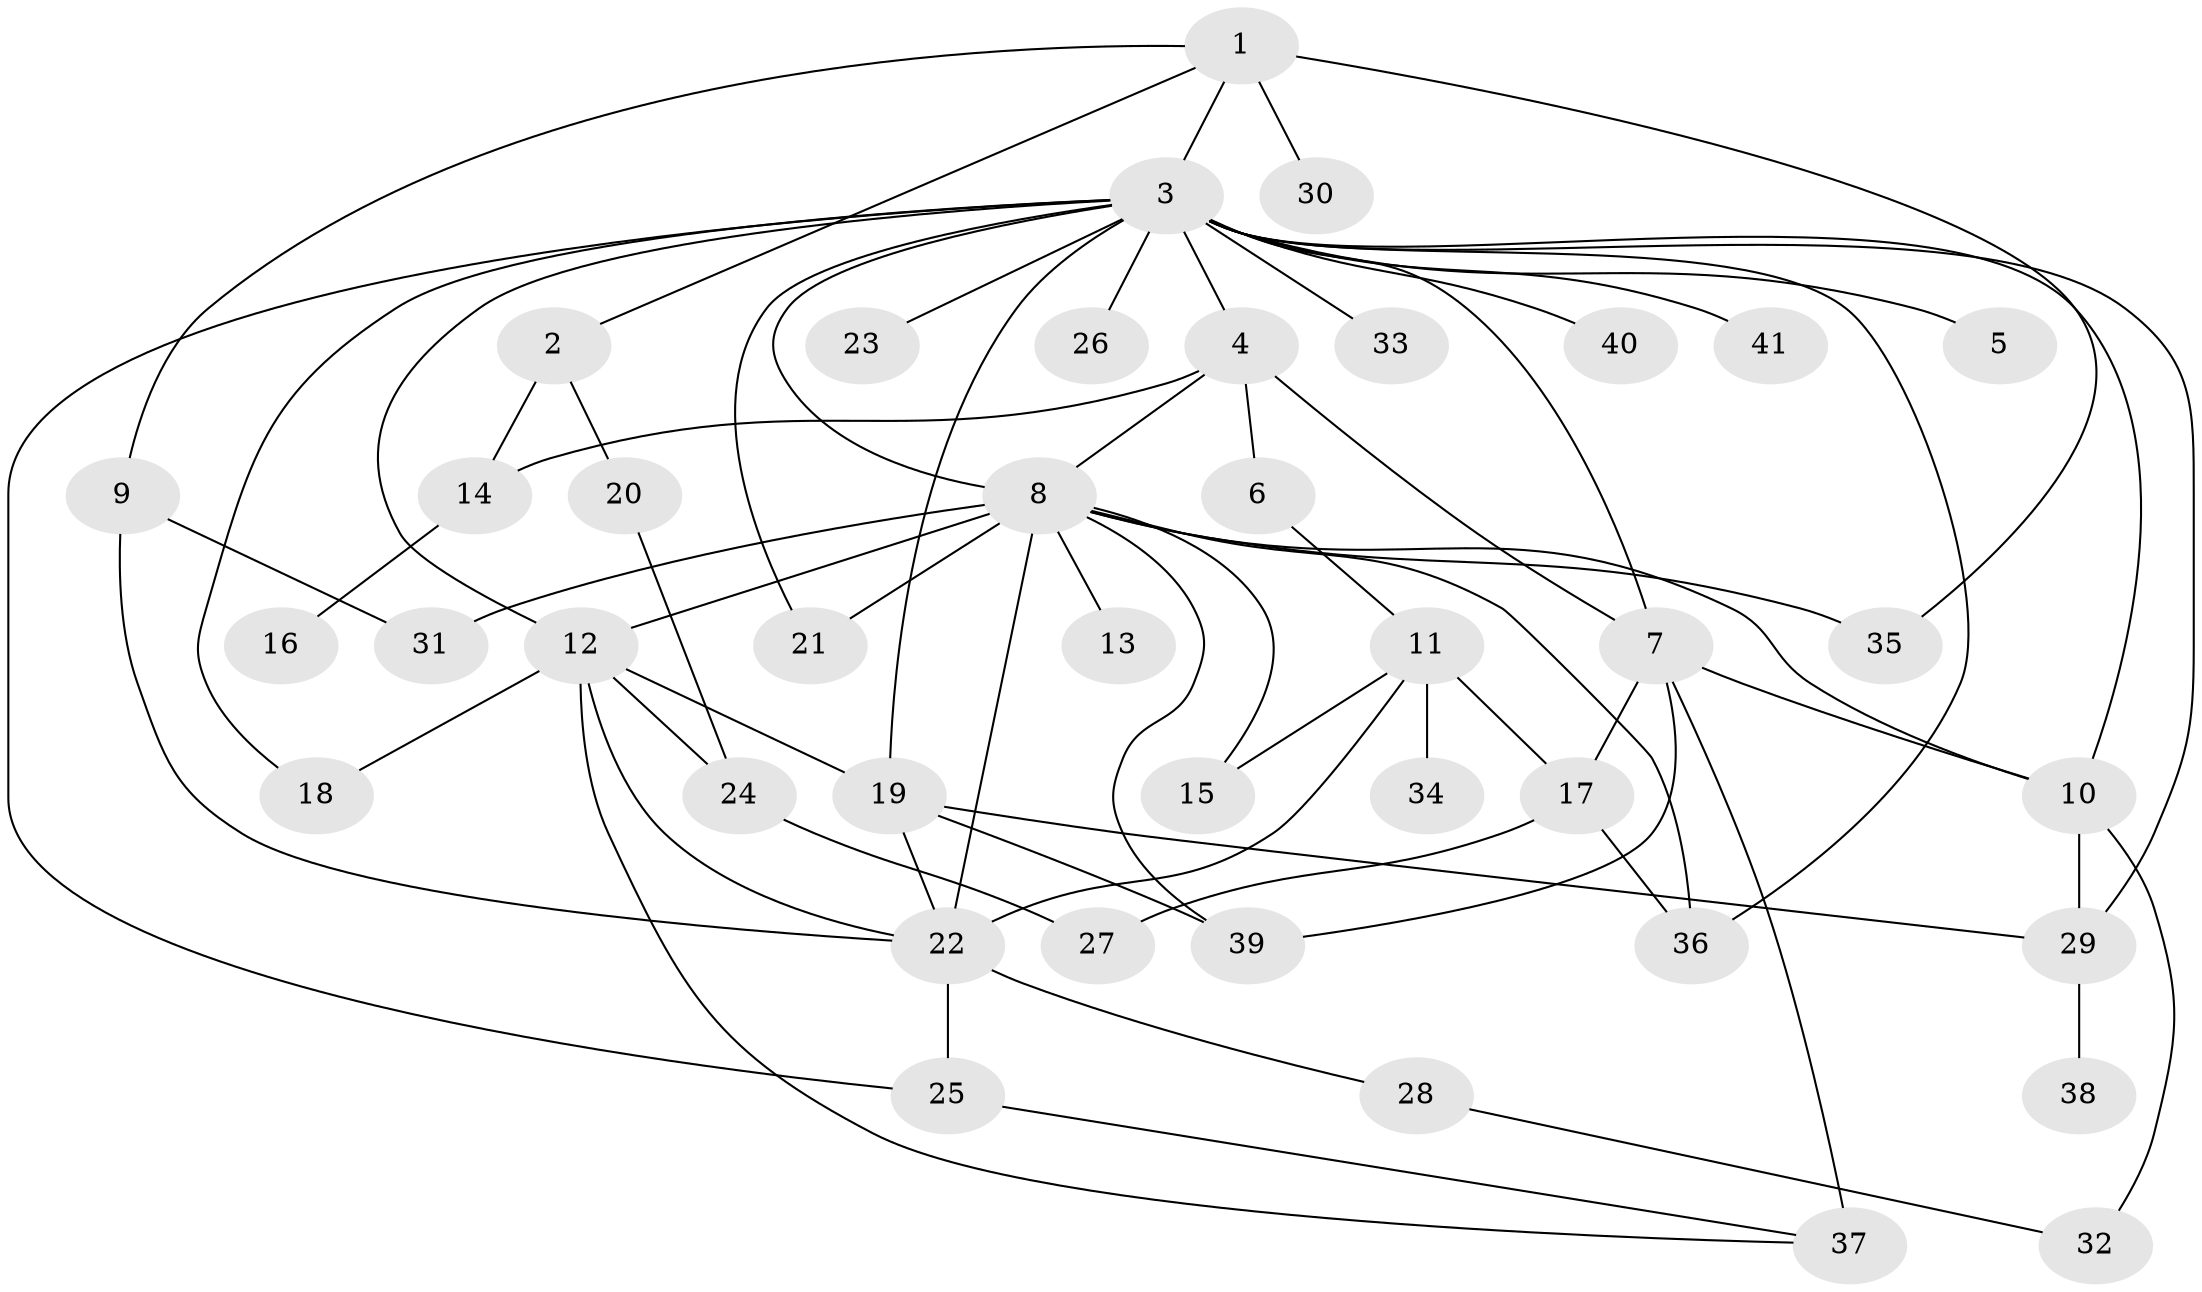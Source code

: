 // original degree distribution, {7: 0.012345679012345678, 4: 0.12345679012345678, 19: 0.012345679012345678, 5: 0.037037037037037035, 2: 0.14814814814814814, 3: 0.16049382716049382, 6: 0.037037037037037035, 1: 0.43209876543209874, 9: 0.012345679012345678, 8: 0.012345679012345678, 14: 0.012345679012345678}
// Generated by graph-tools (version 1.1) at 2025/35/03/09/25 02:35:34]
// undirected, 41 vertices, 69 edges
graph export_dot {
graph [start="1"]
  node [color=gray90,style=filled];
  1;
  2;
  3;
  4;
  5;
  6;
  7;
  8;
  9;
  10;
  11;
  12;
  13;
  14;
  15;
  16;
  17;
  18;
  19;
  20;
  21;
  22;
  23;
  24;
  25;
  26;
  27;
  28;
  29;
  30;
  31;
  32;
  33;
  34;
  35;
  36;
  37;
  38;
  39;
  40;
  41;
  1 -- 2 [weight=1.0];
  1 -- 3 [weight=1.0];
  1 -- 9 [weight=1.0];
  1 -- 30 [weight=2.0];
  1 -- 35 [weight=1.0];
  2 -- 14 [weight=1.0];
  2 -- 20 [weight=1.0];
  3 -- 4 [weight=1.0];
  3 -- 5 [weight=1.0];
  3 -- 7 [weight=1.0];
  3 -- 8 [weight=1.0];
  3 -- 10 [weight=1.0];
  3 -- 12 [weight=1.0];
  3 -- 18 [weight=1.0];
  3 -- 19 [weight=1.0];
  3 -- 21 [weight=1.0];
  3 -- 23 [weight=1.0];
  3 -- 25 [weight=1.0];
  3 -- 26 [weight=1.0];
  3 -- 29 [weight=1.0];
  3 -- 33 [weight=1.0];
  3 -- 36 [weight=1.0];
  3 -- 40 [weight=1.0];
  3 -- 41 [weight=1.0];
  4 -- 6 [weight=1.0];
  4 -- 7 [weight=1.0];
  4 -- 8 [weight=1.0];
  4 -- 14 [weight=1.0];
  6 -- 11 [weight=1.0];
  7 -- 10 [weight=1.0];
  7 -- 17 [weight=1.0];
  7 -- 37 [weight=3.0];
  7 -- 39 [weight=1.0];
  8 -- 10 [weight=1.0];
  8 -- 12 [weight=6.0];
  8 -- 13 [weight=1.0];
  8 -- 15 [weight=1.0];
  8 -- 21 [weight=1.0];
  8 -- 22 [weight=1.0];
  8 -- 31 [weight=1.0];
  8 -- 35 [weight=1.0];
  8 -- 36 [weight=1.0];
  8 -- 39 [weight=1.0];
  9 -- 22 [weight=1.0];
  9 -- 31 [weight=2.0];
  10 -- 29 [weight=4.0];
  10 -- 32 [weight=1.0];
  11 -- 15 [weight=1.0];
  11 -- 17 [weight=1.0];
  11 -- 22 [weight=2.0];
  11 -- 34 [weight=1.0];
  12 -- 18 [weight=1.0];
  12 -- 19 [weight=1.0];
  12 -- 22 [weight=1.0];
  12 -- 24 [weight=1.0];
  12 -- 37 [weight=1.0];
  14 -- 16 [weight=1.0];
  17 -- 27 [weight=1.0];
  17 -- 36 [weight=1.0];
  19 -- 22 [weight=1.0];
  19 -- 29 [weight=1.0];
  19 -- 39 [weight=1.0];
  20 -- 24 [weight=1.0];
  22 -- 25 [weight=1.0];
  22 -- 28 [weight=1.0];
  24 -- 27 [weight=1.0];
  25 -- 37 [weight=1.0];
  28 -- 32 [weight=1.0];
  29 -- 38 [weight=1.0];
}
